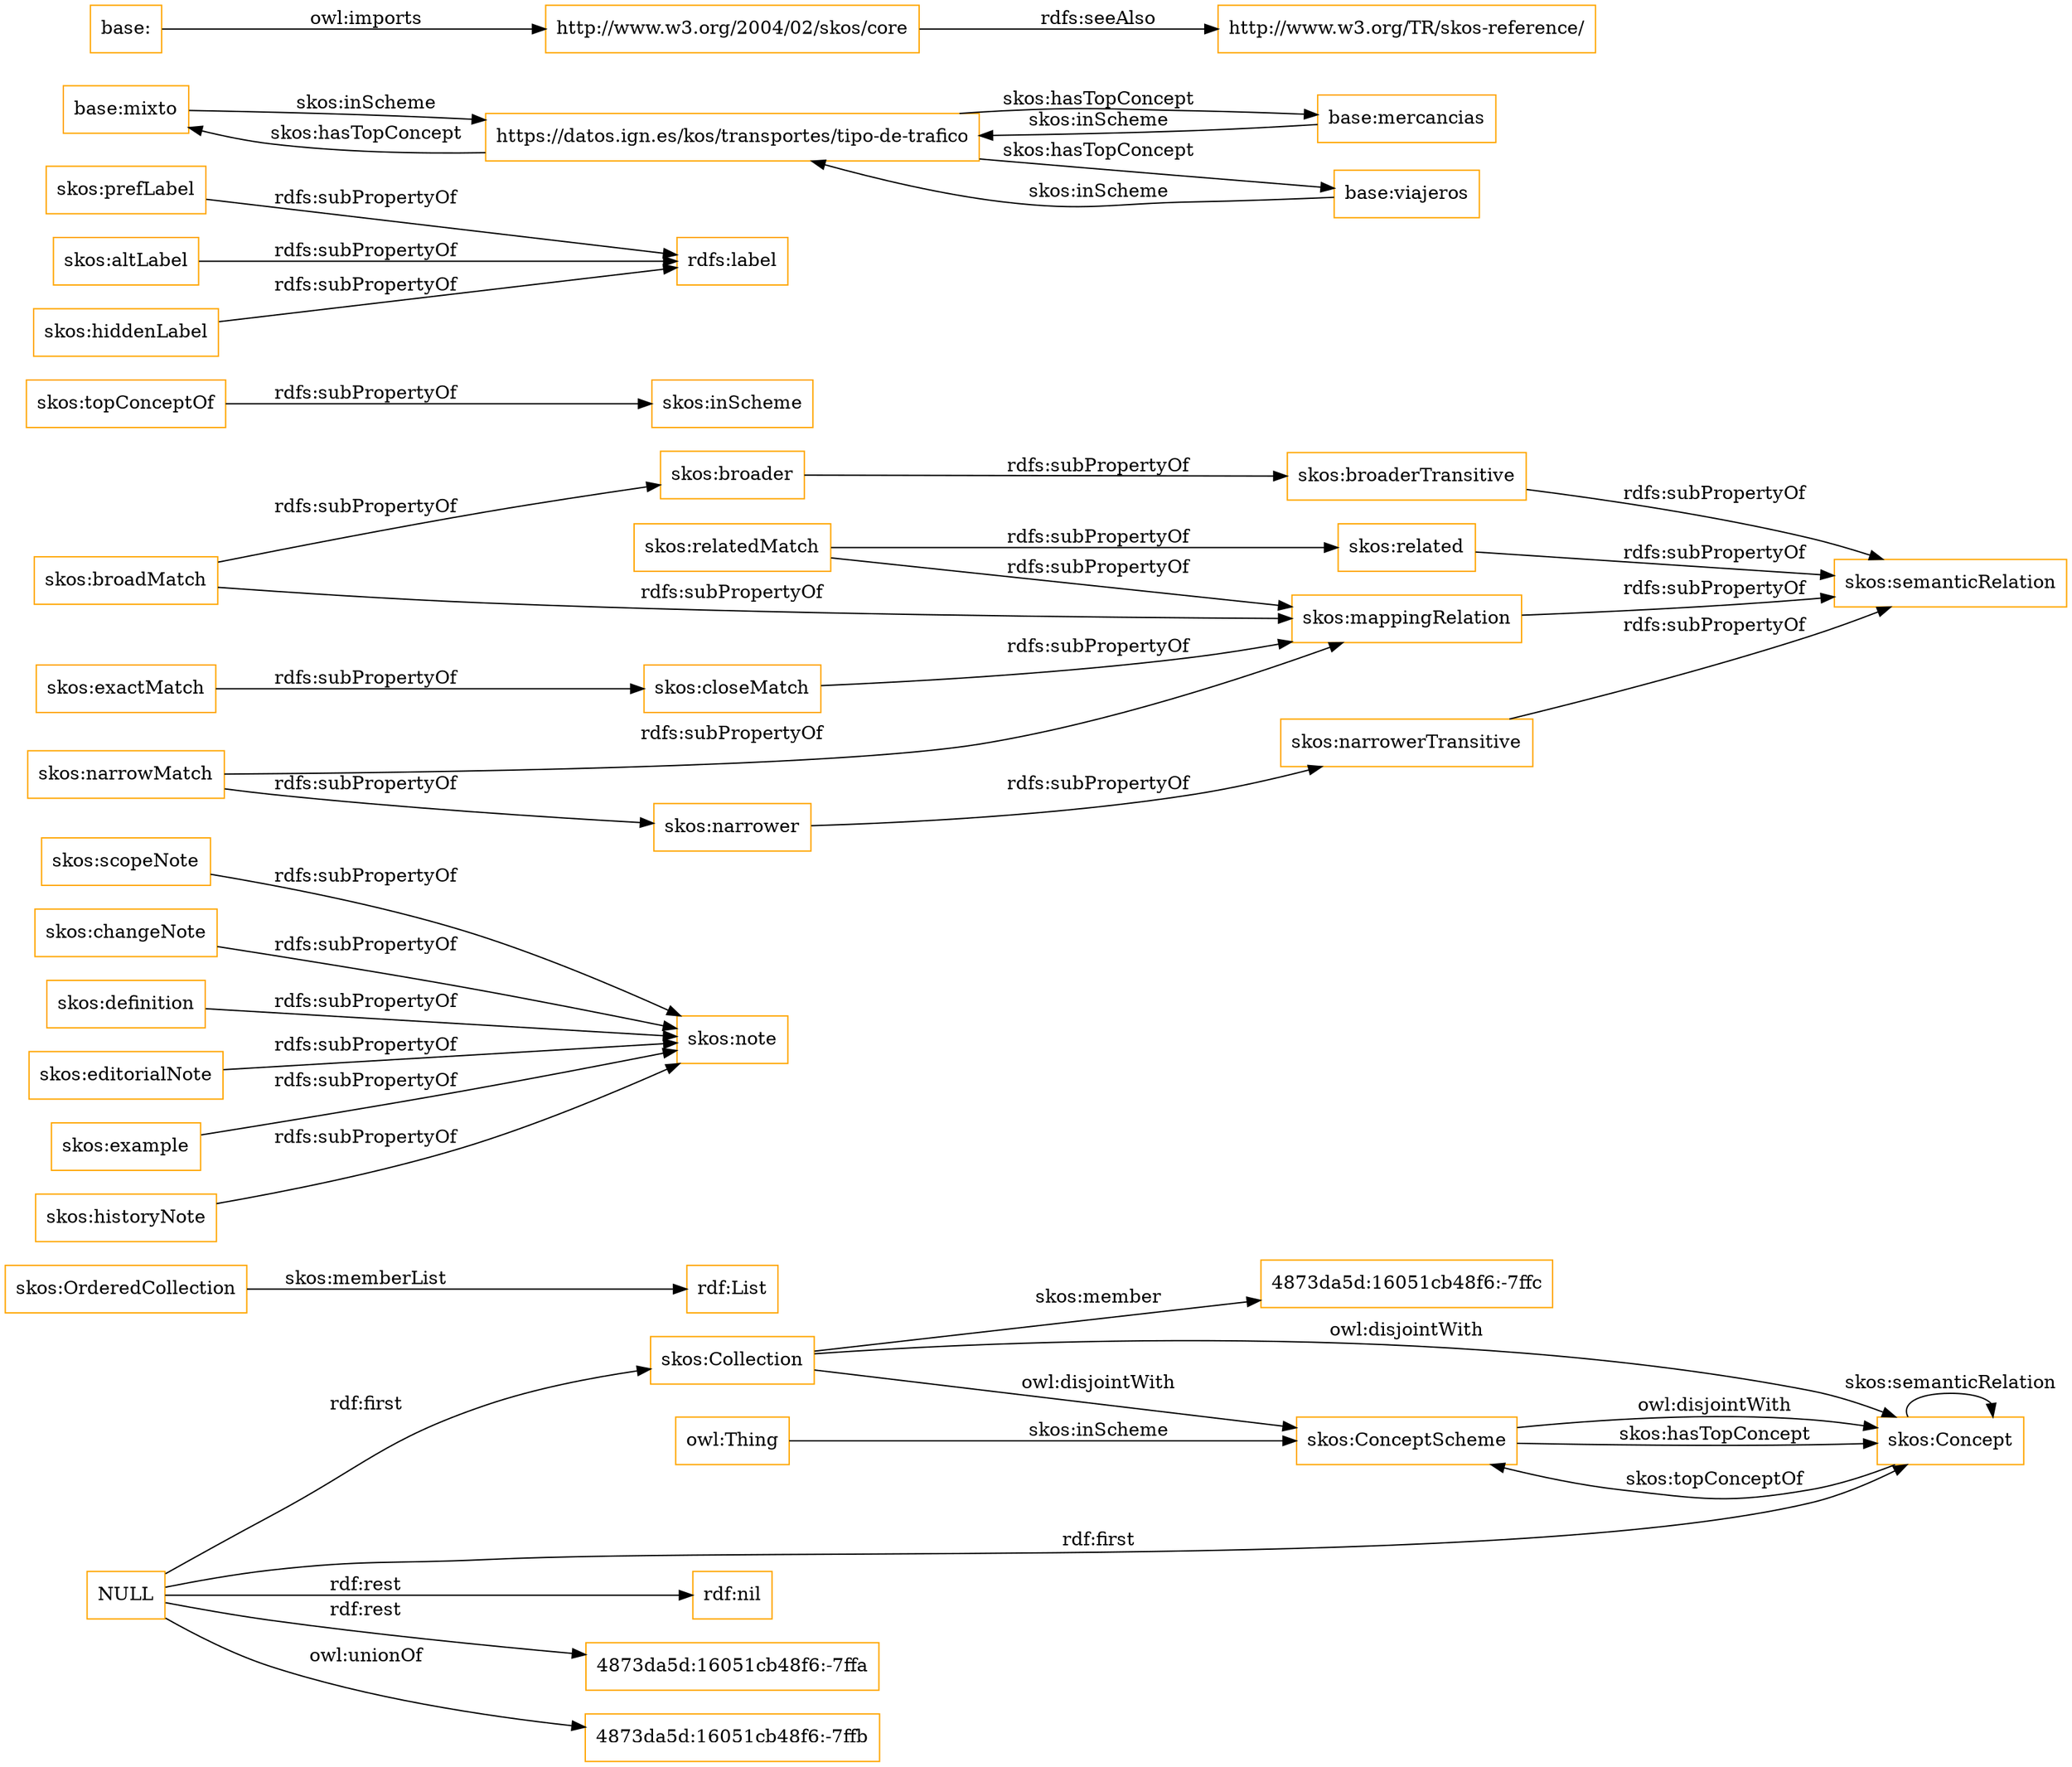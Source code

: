 digraph ar2dtool_diagram { 
rankdir=LR;
size="1501"
node [shape = rectangle, color="orange"]; "4873da5d:16051cb48f6:-7ffc" "skos:OrderedCollection" "skos:Collection" "skos:ConceptScheme" "skos:Concept" ; /*classes style*/
	"NULL" -> "rdf:nil" [ label = "rdf:rest" ];
	"NULL" -> "skos:Collection" [ label = "rdf:first" ];
	"NULL" -> "4873da5d:16051cb48f6:-7ffa" [ label = "rdf:rest" ];
	"NULL" -> "skos:Concept" [ label = "rdf:first" ];
	"NULL" -> "4873da5d:16051cb48f6:-7ffb" [ label = "owl:unionOf" ];
	"skos:scopeNote" -> "skos:note" [ label = "rdfs:subPropertyOf" ];
	"skos:closeMatch" -> "skos:mappingRelation" [ label = "rdfs:subPropertyOf" ];
	"skos:relatedMatch" -> "skos:related" [ label = "rdfs:subPropertyOf" ];
	"skos:relatedMatch" -> "skos:mappingRelation" [ label = "rdfs:subPropertyOf" ];
	"skos:ConceptScheme" -> "skos:Concept" [ label = "owl:disjointWith" ];
	"skos:related" -> "skos:semanticRelation" [ label = "rdfs:subPropertyOf" ];
	"skos:topConceptOf" -> "skos:inScheme" [ label = "rdfs:subPropertyOf" ];
	"skos:broadMatch" -> "skos:broader" [ label = "rdfs:subPropertyOf" ];
	"skos:broadMatch" -> "skos:mappingRelation" [ label = "rdfs:subPropertyOf" ];
	"skos:changeNote" -> "skos:note" [ label = "rdfs:subPropertyOf" ];
	"skos:definition" -> "skos:note" [ label = "rdfs:subPropertyOf" ];
	"skos:editorialNote" -> "skos:note" [ label = "rdfs:subPropertyOf" ];
	"skos:example" -> "skos:note" [ label = "rdfs:subPropertyOf" ];
	"skos:historyNote" -> "skos:note" [ label = "rdfs:subPropertyOf" ];
	"skos:exactMatch" -> "skos:closeMatch" [ label = "rdfs:subPropertyOf" ];
	"skos:prefLabel" -> "rdfs:label" [ label = "rdfs:subPropertyOf" ];
	"base:mixto" -> "https://datos.ign.es/kos/transportes/tipo-de-trafico" [ label = "skos:inScheme" ];
	"base:mercancias" -> "https://datos.ign.es/kos/transportes/tipo-de-trafico" [ label = "skos:inScheme" ];
	"skos:altLabel" -> "rdfs:label" [ label = "rdfs:subPropertyOf" ];
	"skos:broaderTransitive" -> "skos:semanticRelation" [ label = "rdfs:subPropertyOf" ];
	"skos:broader" -> "skos:broaderTransitive" [ label = "rdfs:subPropertyOf" ];
	"skos:mappingRelation" -> "skos:semanticRelation" [ label = "rdfs:subPropertyOf" ];
	"https://datos.ign.es/kos/transportes/tipo-de-trafico" -> "base:viajeros" [ label = "skos:hasTopConcept" ];
	"https://datos.ign.es/kos/transportes/tipo-de-trafico" -> "base:mixto" [ label = "skos:hasTopConcept" ];
	"https://datos.ign.es/kos/transportes/tipo-de-trafico" -> "base:mercancias" [ label = "skos:hasTopConcept" ];
	"skos:hiddenLabel" -> "rdfs:label" [ label = "rdfs:subPropertyOf" ];
	"http://www.w3.org/2004/02/skos/core" -> "http://www.w3.org/TR/skos-reference/" [ label = "rdfs:seeAlso" ];
	"base:" -> "http://www.w3.org/2004/02/skos/core" [ label = "owl:imports" ];
	"skos:Collection" -> "skos:ConceptScheme" [ label = "owl:disjointWith" ];
	"skos:Collection" -> "skos:Concept" [ label = "owl:disjointWith" ];
	"skos:narrowMatch" -> "skos:narrower" [ label = "rdfs:subPropertyOf" ];
	"skos:narrowMatch" -> "skos:mappingRelation" [ label = "rdfs:subPropertyOf" ];
	"base:viajeros" -> "https://datos.ign.es/kos/transportes/tipo-de-trafico" [ label = "skos:inScheme" ];
	"skos:narrower" -> "skos:narrowerTransitive" [ label = "rdfs:subPropertyOf" ];
	"skos:narrowerTransitive" -> "skos:semanticRelation" [ label = "rdfs:subPropertyOf" ];
	"skos:OrderedCollection" -> "rdf:List" [ label = "skos:memberList" ];
	"skos:Concept" -> "skos:ConceptScheme" [ label = "skos:topConceptOf" ];
	"skos:Concept" -> "skos:Concept" [ label = "skos:semanticRelation" ];
	"skos:Collection" -> "4873da5d:16051cb48f6:-7ffc" [ label = "skos:member" ];
	"skos:ConceptScheme" -> "skos:Concept" [ label = "skos:hasTopConcept" ];
	"owl:Thing" -> "skos:ConceptScheme" [ label = "skos:inScheme" ];

}
